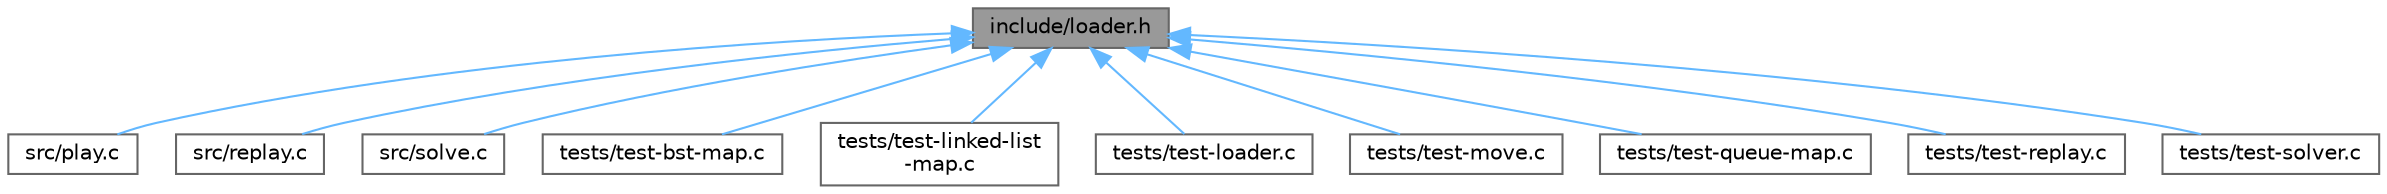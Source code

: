 digraph "include/loader.h"
{
 // LATEX_PDF_SIZE
  bgcolor="transparent";
  edge [fontname=Helvetica,fontsize=10,labelfontname=Helvetica,labelfontsize=10];
  node [fontname=Helvetica,fontsize=10,shape=box,height=0.2,width=0.4];
  Node1 [id="Node000001",label="include/loader.h",height=0.2,width=0.4,color="gray40", fillcolor="grey60", style="filled", fontcolor="black",tooltip="Functions used to load a map from a .in file into a dynamically allocated structure representing the ..."];
  Node1 -> Node2 [id="edge1_Node000001_Node000002",dir="back",color="steelblue1",style="solid",tooltip=" "];
  Node2 [id="Node000002",label="src/play.c",height=0.2,width=0.4,color="grey40", fillcolor="white", style="filled",URL="$play_8c.html",tooltip="Plays a Sokoban game from a path to a map given in argument."];
  Node1 -> Node3 [id="edge2_Node000001_Node000003",dir="back",color="steelblue1",style="solid",tooltip=" "];
  Node3 [id="Node000003",label="src/replay.c",height=0.2,width=0.4,color="grey40", fillcolor="white", style="filled",URL="$replay_8c.html",tooltip="Program that reads a sequence given in argument and plays the sequence by moving a player on a map...."];
  Node1 -> Node4 [id="edge3_Node000001_Node000004",dir="back",color="steelblue1",style="solid",tooltip=" "];
  Node4 [id="Node000004",label="src/solve.c",height=0.2,width=0.4,color="grey40", fillcolor="white", style="filled",URL="$solve_8c.html",tooltip="Solve a Sokoban game given as an argument of the command line. \"list\" and \"gui\" can be added on the c..."];
  Node1 -> Node5 [id="edge4_Node000001_Node000005",dir="back",color="steelblue1",style="solid",tooltip=" "];
  Node5 [id="Node000005",label="tests/test-bst-map.c",height=0.2,width=0.4,color="grey40", fillcolor="white", style="filled",URL="$test-bst-map_8c.html",tooltip="Test for the BST (here AVL trees) functionalities."];
  Node1 -> Node6 [id="edge5_Node000001_Node000006",dir="back",color="steelblue1",style="solid",tooltip=" "];
  Node6 [id="Node000006",label="tests/test-linked-list\l-map.c",height=0.2,width=0.4,color="grey40", fillcolor="white", style="filled",URL="$test-linked-list-map_8c.html",tooltip="Test for the linked list functionalities."];
  Node1 -> Node7 [id="edge6_Node000001_Node000007",dir="back",color="steelblue1",style="solid",tooltip=" "];
  Node7 [id="Node000007",label="tests/test-loader.c",height=0.2,width=0.4,color="grey40", fillcolor="white", style="filled",URL="$test-loader_8c.html",tooltip="Test executable to verify the map loader is working."];
  Node1 -> Node8 [id="edge7_Node000001_Node000008",dir="back",color="steelblue1",style="solid",tooltip=" "];
  Node8 [id="Node000008",label="tests/test-move.c",height=0.2,width=0.4,color="grey40", fillcolor="white", style="filled",URL="$test-move_8c.html",tooltip="Test executable to verify the move function is working."];
  Node1 -> Node9 [id="edge8_Node000001_Node000009",dir="back",color="steelblue1",style="solid",tooltip=" "];
  Node9 [id="Node000009",label="tests/test-queue-map.c",height=0.2,width=0.4,color="grey40", fillcolor="white", style="filled",URL="$test-queue-map_8c.html",tooltip="Test for the queue functionalities."];
  Node1 -> Node10 [id="edge9_Node000001_Node000010",dir="back",color="steelblue1",style="solid",tooltip=" "];
  Node10 [id="Node000010",label="tests/test-replay.c",height=0.2,width=0.4,color="grey40", fillcolor="white", style="filled",URL="$test-replay_8c.html",tooltip="Test executable to verify the replay function is working."];
  Node1 -> Node11 [id="edge10_Node000001_Node000011",dir="back",color="steelblue1",style="solid",tooltip=" "];
  Node11 [id="Node000011",label="tests/test-solver.c",height=0.2,width=0.4,color="grey40", fillcolor="white", style="filled",URL="$test-solver_8c.html",tooltip="Test executable to verify the solver is working."];
}

